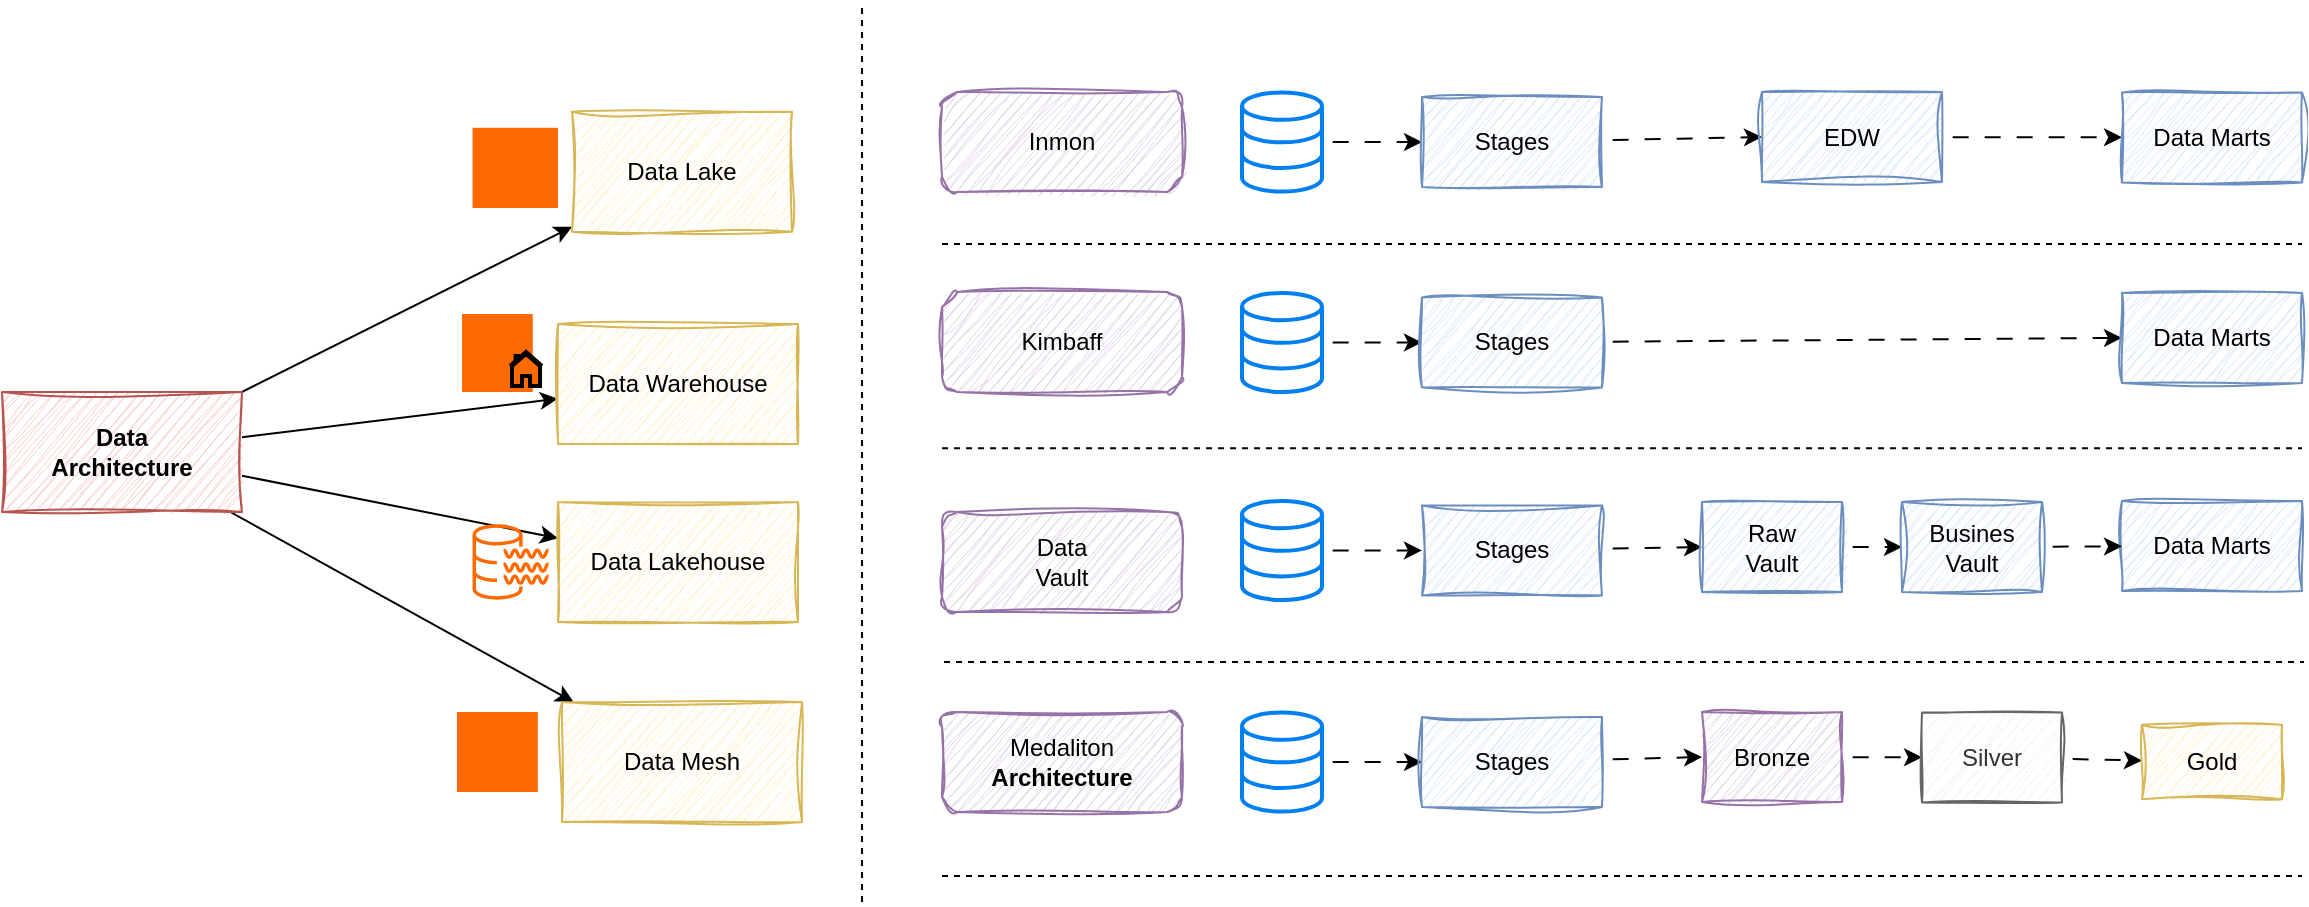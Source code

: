 <mxfile>
    <diagram id="JdKnQdUo40simnrbIAKr" name="Page-1">
        <mxGraphModel dx="1467" dy="1251" grid="1" gridSize="10" guides="1" tooltips="1" connect="1" arrows="1" fold="1" page="1" pageScale="1" pageWidth="1200" pageHeight="1800" background="#ffffff" math="0" shadow="0">
            <root>
                <mxCell id="0"/>
                <mxCell id="1" parent="0"/>
                <mxCell id="5" value="" style="edgeStyle=none;html=1;" edge="1" parent="1" source="3" target="4">
                    <mxGeometry relative="1" as="geometry"/>
                </mxCell>
                <mxCell id="7" value="" style="edgeStyle=none;html=1;" edge="1" parent="1" source="3" target="6">
                    <mxGeometry relative="1" as="geometry"/>
                </mxCell>
                <mxCell id="9" value="" style="edgeStyle=none;html=1;" edge="1" parent="1" source="3" target="8">
                    <mxGeometry relative="1" as="geometry"/>
                </mxCell>
                <mxCell id="12" value="" style="edgeStyle=none;html=1;" edge="1" parent="1" source="3" target="11">
                    <mxGeometry relative="1" as="geometry"/>
                </mxCell>
                <mxCell id="3" value="&lt;b&gt;&lt;font&gt;Data&lt;/font&gt;&lt;/b&gt;&lt;div&gt;&lt;b&gt;&lt;font&gt;Architecture&lt;/font&gt;&lt;/b&gt;&lt;/div&gt;" style="rounded=0;whiteSpace=wrap;html=1;sketch=1;curveFitting=1;jiggle=2;fillColor=#f8cecc;strokeColor=#b85450;shadow=0;glass=0;" vertex="1" parent="1">
                    <mxGeometry x="50" y="300" width="120" height="60" as="geometry"/>
                </mxCell>
                <mxCell id="4" value="Data&amp;nbsp;&lt;span style=&quot;background-color: transparent;&quot;&gt;Warehouse&lt;/span&gt;" style="whiteSpace=wrap;html=1;fillColor=#fff2cc;strokeColor=#d6b656;rounded=0;sketch=1;curveFitting=1;jiggle=2;" vertex="1" parent="1">
                    <mxGeometry x="328" y="266" width="120" height="60" as="geometry"/>
                </mxCell>
                <mxCell id="6" value="Data&amp;nbsp;&lt;span style=&quot;background-color: transparent;&quot;&gt;Lake&lt;/span&gt;" style="whiteSpace=wrap;html=1;fillColor=#fff2cc;strokeColor=#d6b656;rounded=0;sketch=1;curveFitting=1;jiggle=2;align=center;" vertex="1" parent="1">
                    <mxGeometry x="335" y="159.9" width="110" height="60" as="geometry"/>
                </mxCell>
                <mxCell id="8" value="Data Lakehouse" style="whiteSpace=wrap;html=1;fillColor=#fff2cc;strokeColor=#d6b656;rounded=0;sketch=1;curveFitting=1;jiggle=2;" vertex="1" parent="1">
                    <mxGeometry x="328" y="355" width="120" height="60" as="geometry"/>
                </mxCell>
                <mxCell id="11" value="Data Mesh" style="whiteSpace=wrap;html=1;fillColor=#fff2cc;strokeColor=#d6b656;rounded=0;sketch=1;curveFitting=1;jiggle=2;" vertex="1" parent="1">
                    <mxGeometry x="330" y="455" width="120" height="60" as="geometry"/>
                </mxCell>
                <mxCell id="13" value="Inmon" style="rounded=1;whiteSpace=wrap;html=1;sketch=1;curveFitting=1;jiggle=2;fillColor=#e1d5e7;strokeColor=#9673a6;" vertex="1" parent="1">
                    <mxGeometry x="520" y="150" width="120" height="50" as="geometry"/>
                </mxCell>
                <mxCell id="14" value="Kimbaff" style="rounded=1;whiteSpace=wrap;html=1;sketch=1;curveFitting=1;jiggle=2;fillColor=#e1d5e7;strokeColor=#9673a6;" vertex="1" parent="1">
                    <mxGeometry x="520" y="250" width="120" height="50" as="geometry"/>
                </mxCell>
                <mxCell id="15" value="Data&lt;div&gt;Vault&lt;/div&gt;" style="rounded=1;whiteSpace=wrap;html=1;sketch=1;curveFitting=1;jiggle=2;fillColor=#e1d5e7;strokeColor=#9673a6;" vertex="1" parent="1">
                    <mxGeometry x="520" y="360" width="120" height="50" as="geometry"/>
                </mxCell>
                <mxCell id="16" value="&lt;font&gt;Medaliton&lt;/font&gt;&lt;div&gt;&lt;font&gt;&lt;b style=&quot;background-color: transparent;&quot;&gt;Architecture&lt;/b&gt;&lt;/font&gt;&lt;/div&gt;" style="rounded=1;whiteSpace=wrap;html=1;sketch=1;curveFitting=1;jiggle=2;fillColor=#e1d5e7;strokeColor=#9673a6;" vertex="1" parent="1">
                    <mxGeometry x="520" y="460" width="120" height="50" as="geometry"/>
                </mxCell>
                <mxCell id="17" value="" style="sketch=0;outlineConnect=0;dashed=0;verticalLabelPosition=bottom;verticalAlign=top;align=center;html=1;fontSize=12;fontStyle=0;aspect=fixed;pointerEvents=1;shape=mxgraph.aws4.data_lake_resource_icon;fillColor=light-dark(#ff6a00, #ededed);" vertex="1" parent="1">
                    <mxGeometry x="285.26" y="366" width="38" height="38" as="geometry"/>
                </mxCell>
                <mxCell id="19" value="" style="points=[];aspect=fixed;html=1;align=center;shadow=0;dashed=0;fillColor=light-dark(#ff6a00, #e9690e);strokeColor=none;shape=mxgraph.alibaba_cloud.petadata_hybriddb_for_mysql;" vertex="1" parent="1">
                    <mxGeometry x="277.48" y="460" width="40.43" height="40" as="geometry"/>
                </mxCell>
                <mxCell id="21" value="" style="sketch=0;verticalLabelPosition=bottom;sketch=0;aspect=fixed;html=1;verticalAlign=top;strokeColor=none;fillColor=light-dark(#ff6a00, #ededed);align=center;outlineConnect=0;pointerEvents=1;shape=mxgraph.citrix2.site_database;" vertex="1" parent="1">
                    <mxGeometry x="280" y="261.01" width="35.39" height="38.99" as="geometry"/>
                </mxCell>
                <mxCell id="23" value="" style="points=[];aspect=fixed;html=1;align=center;shadow=0;dashed=0;fillColor=#FF6A00;strokeColor=none;shape=mxgraph.alibaba_cloud.dlf_data_lake_formation;" vertex="1" parent="1">
                    <mxGeometry x="285.26" y="167.9" width="42.74" height="40.1" as="geometry"/>
                </mxCell>
                <mxCell id="18" value="" style="html=1;verticalLabelPosition=bottom;align=center;labelBackgroundColor=#ffffff;verticalAlign=top;strokeWidth=2;shadow=0;dashed=0;shape=mxgraph.ios7.icons.home;fillColor=light-dark(#ff6a00, #ededed);" vertex="1" parent="1">
                    <mxGeometry x="304" y="280" width="16" height="17" as="geometry"/>
                </mxCell>
                <mxCell id="24" value="" style="endArrow=none;dashed=1;html=1;" edge="1" parent="1">
                    <mxGeometry width="50" height="50" relative="1" as="geometry">
                        <mxPoint x="480" y="555" as="sourcePoint"/>
                        <mxPoint x="480" y="105" as="targetPoint"/>
                    </mxGeometry>
                </mxCell>
                <mxCell id="36" style="edgeStyle=none;html=1;entryX=0;entryY=0.5;entryDx=0;entryDy=0;flowAnimation=1;" edge="1" parent="1" source="25" target="35">
                    <mxGeometry relative="1" as="geometry"/>
                </mxCell>
                <mxCell id="25" value="" style="html=1;verticalLabelPosition=bottom;align=center;labelBackgroundColor=#ffffff;verticalAlign=top;strokeWidth=2;strokeColor=#0080F0;shadow=0;dashed=0;shape=mxgraph.ios7.icons.data;" vertex="1" parent="1">
                    <mxGeometry x="670" y="150.23" width="40" height="49.55" as="geometry"/>
                </mxCell>
                <mxCell id="26" value="" style="endArrow=none;dashed=1;html=1;flowAnimation=0;" edge="1" parent="1">
                    <mxGeometry width="50" height="50" relative="1" as="geometry">
                        <mxPoint x="520" y="226" as="sourcePoint"/>
                        <mxPoint x="1200" y="226" as="targetPoint"/>
                    </mxGeometry>
                </mxCell>
                <mxCell id="27" value="" style="endArrow=none;dashed=1;html=1;flowAnimation=0;" edge="1" parent="1">
                    <mxGeometry width="50" height="50" relative="1" as="geometry">
                        <mxPoint x="520" y="328.13" as="sourcePoint"/>
                        <mxPoint x="1200" y="328.13" as="targetPoint"/>
                    </mxGeometry>
                </mxCell>
                <mxCell id="28" value="" style="endArrow=none;dashed=1;html=1;flowAnimation=0;" edge="1" parent="1">
                    <mxGeometry width="50" height="50" relative="1" as="geometry">
                        <mxPoint x="521" y="435" as="sourcePoint"/>
                        <mxPoint x="1201" y="435" as="targetPoint"/>
                    </mxGeometry>
                </mxCell>
                <mxCell id="29" value="" style="endArrow=none;dashed=1;html=1;flowAnimation=0;" edge="1" parent="1">
                    <mxGeometry width="50" height="50" relative="1" as="geometry">
                        <mxPoint x="520" y="542" as="sourcePoint"/>
                        <mxPoint x="1200" y="542" as="targetPoint"/>
                    </mxGeometry>
                </mxCell>
                <mxCell id="39" style="edgeStyle=none;html=1;entryX=0;entryY=0.5;entryDx=0;entryDy=0;flowAnimation=1;" edge="1" parent="1" source="35" target="37">
                    <mxGeometry relative="1" as="geometry"/>
                </mxCell>
                <mxCell id="35" value="Stages" style="rounded=0;whiteSpace=wrap;html=1;sketch=1;curveFitting=1;jiggle=2;fillColor=#dae8fc;strokeColor=#6c8ebf;" vertex="1" parent="1">
                    <mxGeometry x="760" y="152.5" width="90" height="45" as="geometry"/>
                </mxCell>
                <mxCell id="40" style="edgeStyle=none;html=1;flowAnimation=1;" edge="1" parent="1" source="37" target="38">
                    <mxGeometry relative="1" as="geometry"/>
                </mxCell>
                <mxCell id="37" value="EDW" style="rounded=0;whiteSpace=wrap;html=1;sketch=1;curveFitting=1;jiggle=2;fillColor=#dae8fc;strokeColor=#6c8ebf;" vertex="1" parent="1">
                    <mxGeometry x="930" y="150" width="90" height="45" as="geometry"/>
                </mxCell>
                <mxCell id="38" value="Data Marts" style="rounded=0;whiteSpace=wrap;html=1;sketch=1;curveFitting=1;jiggle=2;fillColor=#dae8fc;strokeColor=#6c8ebf;" vertex="1" parent="1">
                    <mxGeometry x="1110" y="150.23" width="90" height="45" as="geometry"/>
                </mxCell>
                <mxCell id="41" style="edgeStyle=none;html=1;entryX=0;entryY=0.5;entryDx=0;entryDy=0;flowAnimation=1;" edge="1" parent="1" source="42" target="44">
                    <mxGeometry relative="1" as="geometry"/>
                </mxCell>
                <mxCell id="42" value="" style="html=1;verticalLabelPosition=bottom;align=center;labelBackgroundColor=#ffffff;verticalAlign=top;strokeWidth=2;strokeColor=#0080F0;shadow=0;dashed=0;shape=mxgraph.ios7.icons.data;" vertex="1" parent="1">
                    <mxGeometry x="670" y="250.45" width="40" height="49.55" as="geometry"/>
                </mxCell>
                <mxCell id="43" style="edgeStyle=none;html=1;entryX=0;entryY=0.5;entryDx=0;entryDy=0;flowAnimation=1;" edge="1" parent="1" source="44" target="47">
                    <mxGeometry relative="1" as="geometry">
                        <mxPoint x="930" y="272.72" as="targetPoint"/>
                    </mxGeometry>
                </mxCell>
                <mxCell id="44" value="Stages" style="rounded=0;whiteSpace=wrap;html=1;sketch=1;curveFitting=1;jiggle=2;fillColor=#dae8fc;strokeColor=#6c8ebf;" vertex="1" parent="1">
                    <mxGeometry x="760" y="252.72" width="90" height="45" as="geometry"/>
                </mxCell>
                <mxCell id="47" value="Data Marts" style="rounded=0;whiteSpace=wrap;html=1;sketch=1;curveFitting=1;jiggle=2;fillColor=#dae8fc;strokeColor=#6c8ebf;" vertex="1" parent="1">
                    <mxGeometry x="1110" y="250.45" width="90" height="45" as="geometry"/>
                </mxCell>
                <mxCell id="48" style="edgeStyle=none;html=1;entryX=0;entryY=0.5;entryDx=0;entryDy=0;flowAnimation=1;" edge="1" parent="1" source="49" target="51">
                    <mxGeometry relative="1" as="geometry"/>
                </mxCell>
                <mxCell id="49" value="" style="html=1;verticalLabelPosition=bottom;align=center;labelBackgroundColor=#ffffff;verticalAlign=top;strokeWidth=2;strokeColor=#0080F0;shadow=0;dashed=0;shape=mxgraph.ios7.icons.data;" vertex="1" parent="1">
                    <mxGeometry x="670" y="354.45" width="40" height="49.55" as="geometry"/>
                </mxCell>
                <mxCell id="50" style="edgeStyle=none;html=1;entryX=0;entryY=0.5;entryDx=0;entryDy=0;flowAnimation=1;" edge="1" parent="1" source="51" target="53">
                    <mxGeometry relative="1" as="geometry"/>
                </mxCell>
                <mxCell id="51" value="Stages" style="rounded=0;whiteSpace=wrap;html=1;sketch=1;curveFitting=1;jiggle=2;fillColor=#dae8fc;strokeColor=#6c8ebf;" vertex="1" parent="1">
                    <mxGeometry x="760" y="356.72" width="90" height="45" as="geometry"/>
                </mxCell>
                <mxCell id="66" style="edgeStyle=none;html=1;flowAnimation=1;" edge="1" parent="1" source="53" target="63">
                    <mxGeometry relative="1" as="geometry"/>
                </mxCell>
                <mxCell id="53" value="Raw&lt;div&gt;Vault&lt;/div&gt;" style="rounded=0;whiteSpace=wrap;html=1;sketch=1;curveFitting=1;jiggle=2;fillColor=#dae8fc;strokeColor=#6c8ebf;" vertex="1" parent="1">
                    <mxGeometry x="900" y="355" width="70" height="45" as="geometry"/>
                </mxCell>
                <mxCell id="54" value="Data Marts" style="rounded=0;whiteSpace=wrap;html=1;sketch=1;curveFitting=1;jiggle=2;fillColor=#dae8fc;strokeColor=#6c8ebf;" vertex="1" parent="1">
                    <mxGeometry x="1110" y="354.45" width="90" height="45" as="geometry"/>
                </mxCell>
                <mxCell id="55" style="edgeStyle=none;html=1;entryX=0;entryY=0.5;entryDx=0;entryDy=0;flowAnimation=1;" edge="1" parent="1" source="56" target="58">
                    <mxGeometry relative="1" as="geometry"/>
                </mxCell>
                <mxCell id="56" value="" style="html=1;verticalLabelPosition=bottom;align=center;labelBackgroundColor=#ffffff;verticalAlign=top;strokeWidth=2;strokeColor=#0080F0;shadow=0;dashed=0;shape=mxgraph.ios7.icons.data;" vertex="1" parent="1">
                    <mxGeometry x="670" y="460.23" width="40" height="49.55" as="geometry"/>
                </mxCell>
                <mxCell id="57" style="edgeStyle=none;html=1;entryX=0;entryY=0.5;entryDx=0;entryDy=0;flowAnimation=1;" edge="1" parent="1" source="58" target="60">
                    <mxGeometry relative="1" as="geometry"/>
                </mxCell>
                <mxCell id="58" value="Stages" style="rounded=0;whiteSpace=wrap;html=1;sketch=1;curveFitting=1;jiggle=2;fillColor=#dae8fc;strokeColor=#6c8ebf;" vertex="1" parent="1">
                    <mxGeometry x="760" y="462.5" width="90" height="45" as="geometry"/>
                </mxCell>
                <mxCell id="59" style="edgeStyle=none;html=1;flowAnimation=1;" edge="1" parent="1" source="60" target="61">
                    <mxGeometry relative="1" as="geometry"/>
                </mxCell>
                <mxCell id="60" value="Bronze" style="rounded=0;whiteSpace=wrap;html=1;sketch=1;curveFitting=1;jiggle=2;fillColor=#e1d5e7;strokeColor=#9673a6;" vertex="1" parent="1">
                    <mxGeometry x="900" y="460" width="70" height="45" as="geometry"/>
                </mxCell>
                <mxCell id="69" value="" style="edgeStyle=none;html=1;flowAnimation=1;" edge="1" parent="1" source="61" target="68">
                    <mxGeometry relative="1" as="geometry"/>
                </mxCell>
                <mxCell id="61" value="Silver" style="rounded=0;whiteSpace=wrap;html=1;sketch=1;curveFitting=1;jiggle=2;fillColor=#f5f5f5;strokeColor=#666666;fontColor=#333333;" vertex="1" parent="1">
                    <mxGeometry x="1010" y="460.23" width="70" height="45" as="geometry"/>
                </mxCell>
                <mxCell id="67" style="edgeStyle=none;html=1;flowAnimation=1;" edge="1" parent="1" source="63" target="54">
                    <mxGeometry relative="1" as="geometry"/>
                </mxCell>
                <mxCell id="63" value="Busines&lt;div&gt;Vault&lt;/div&gt;" style="rounded=0;whiteSpace=wrap;html=1;sketch=1;curveFitting=1;jiggle=2;fillColor=#dae8fc;strokeColor=#6c8ebf;" vertex="1" parent="1">
                    <mxGeometry x="1000" y="355" width="70" height="45" as="geometry"/>
                </mxCell>
                <mxCell id="68" value="Gold" style="whiteSpace=wrap;html=1;fillColor=#fff2cc;strokeColor=#d6b656;rounded=0;sketch=1;curveFitting=1;jiggle=2;" vertex="1" parent="1">
                    <mxGeometry x="1120" y="466.36" width="70" height="37.27" as="geometry"/>
                </mxCell>
            </root>
        </mxGraphModel>
    </diagram>
</mxfile>